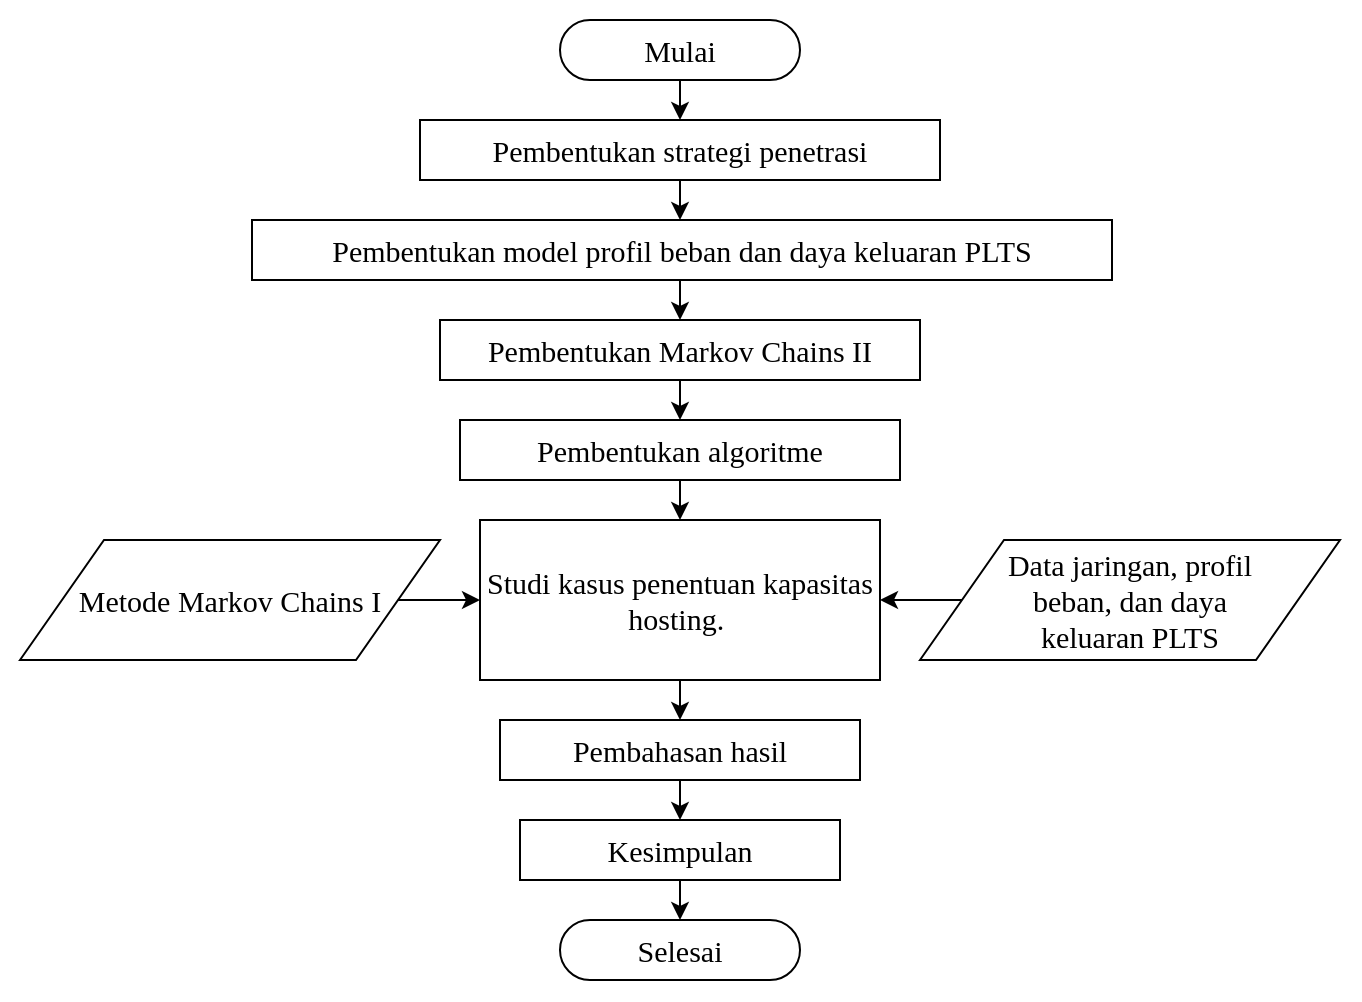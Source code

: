 <mxfile version="12.3.2" type="device" pages="1"><diagram id="hNzhVbAOeBLM1OENkcT1" name="Page-1"><mxGraphModel dx="932" dy="634" grid="1" gridSize="10" guides="1" tooltips="1" connect="1" arrows="1" fold="1" page="1" pageScale="1" pageWidth="850" pageHeight="1100" math="0" shadow="0"><root><mxCell id="0"/><mxCell id="1" parent="0"/><mxCell id="r_9w12KHon4aXE3y35wp-2" value="" style="rounded=0;whiteSpace=wrap;html=1;strokeColor=none;" vertex="1" parent="1"><mxGeometry x="120" y="30" width="680" height="500" as="geometry"/></mxCell><mxCell id="aJSc7t6-faBDn9j7uT8F-1" value="&lt;font face=&quot;Times New Roman&quot; style=&quot;font-size: 15px&quot;&gt;Mulai&lt;/font&gt;" style="rounded=1;whiteSpace=wrap;html=1;arcSize=50;" parent="1" vertex="1"><mxGeometry x="400" y="40" width="120" height="30" as="geometry"/></mxCell><mxCell id="aJSc7t6-faBDn9j7uT8F-2" value="&lt;font face=&quot;Times New Roman&quot; style=&quot;font-size: 15px&quot;&gt;Pembentukan strategi penetrasi&lt;/font&gt;" style="rounded=0;whiteSpace=wrap;html=1;" parent="1" vertex="1"><mxGeometry x="330" y="90" width="260" height="30" as="geometry"/></mxCell><mxCell id="aJSc7t6-faBDn9j7uT8F-3" value="&lt;font style=&quot;font-size: 15px&quot; face=&quot;Times New Roman&quot;&gt;Pembentukan Markov Chains&lt;i&gt;&amp;nbsp;&lt;/i&gt;II&lt;/font&gt;" style="rounded=0;whiteSpace=wrap;html=1;" parent="1" vertex="1"><mxGeometry x="340" y="190" width="240" height="30" as="geometry"/></mxCell><mxCell id="aJSc7t6-faBDn9j7uT8F-4" value="&lt;font face=&quot;Times New Roman&quot; style=&quot;font-size: 15px&quot;&gt;Pembentukan algoritme&lt;/font&gt;" style="rounded=0;whiteSpace=wrap;html=1;" parent="1" vertex="1"><mxGeometry x="350" y="240" width="220" height="30" as="geometry"/></mxCell><mxCell id="aJSc7t6-faBDn9j7uT8F-5" value="&lt;font style=&quot;font-size: 15px&quot; face=&quot;Times New Roman&quot;&gt;Data jaringan, profil&lt;br&gt;beban, dan daya&lt;br&gt;keluaran PLTS&lt;/font&gt;" style="shape=parallelogram;perimeter=parallelogramPerimeter;whiteSpace=wrap;html=1;" parent="1" vertex="1"><mxGeometry x="580" y="300" width="210" height="60" as="geometry"/></mxCell><mxCell id="aJSc7t6-faBDn9j7uT8F-6" value="&lt;font face=&quot;Times New Roman&quot; style=&quot;font-size: 15px&quot;&gt;Studi kasus penentuan kapasitas hosting.&amp;nbsp;&lt;/font&gt;" style="rounded=0;whiteSpace=wrap;html=1;" parent="1" vertex="1"><mxGeometry x="360" y="290" width="200" height="80" as="geometry"/></mxCell><mxCell id="aJSc7t6-faBDn9j7uT8F-7" value="&lt;font face=&quot;Times New Roman&quot; style=&quot;font-size: 15px&quot;&gt;Metode Markov Chains I&lt;/font&gt;" style="shape=parallelogram;perimeter=parallelogramPerimeter;whiteSpace=wrap;html=1;" parent="1" vertex="1"><mxGeometry x="130" y="300" width="210" height="60" as="geometry"/></mxCell><mxCell id="aJSc7t6-faBDn9j7uT8F-8" value="&lt;font face=&quot;Times New Roman&quot; style=&quot;font-size: 15px&quot;&gt;Pembahasan hasil&lt;/font&gt;" style="rounded=0;whiteSpace=wrap;html=1;" parent="1" vertex="1"><mxGeometry x="370" y="390" width="180" height="30" as="geometry"/></mxCell><mxCell id="aJSc7t6-faBDn9j7uT8F-9" value="&lt;font style=&quot;font-size: 15px&quot; face=&quot;Times New Roman&quot;&gt;Kesimpulan&lt;/font&gt;" style="rounded=0;whiteSpace=wrap;html=1;" parent="1" vertex="1"><mxGeometry x="380" y="440" width="160" height="30" as="geometry"/></mxCell><mxCell id="aJSc7t6-faBDn9j7uT8F-10" value="&lt;font face=&quot;Times New Roman&quot; style=&quot;font-size: 15px&quot;&gt;Selesai&lt;/font&gt;" style="rounded=1;whiteSpace=wrap;html=1;arcSize=50;" parent="1" vertex="1"><mxGeometry x="400" y="490" width="120" height="30" as="geometry"/></mxCell><mxCell id="aJSc7t6-faBDn9j7uT8F-11" value="" style="endArrow=classic;html=1;" parent="1" target="aJSc7t6-faBDn9j7uT8F-2" edge="1"><mxGeometry width="50" height="50" relative="1" as="geometry"><mxPoint x="460" y="70" as="sourcePoint"/><mxPoint x="510" y="20" as="targetPoint"/></mxGeometry></mxCell><mxCell id="aJSc7t6-faBDn9j7uT8F-12" value="" style="endArrow=classic;html=1;" parent="1" edge="1"><mxGeometry width="50" height="50" relative="1" as="geometry"><mxPoint x="460" y="170" as="sourcePoint"/><mxPoint x="460" y="190" as="targetPoint"/></mxGeometry></mxCell><mxCell id="aJSc7t6-faBDn9j7uT8F-13" value="" style="endArrow=classic;html=1;" parent="1" edge="1"><mxGeometry width="50" height="50" relative="1" as="geometry"><mxPoint x="460" y="220" as="sourcePoint"/><mxPoint x="460" y="240" as="targetPoint"/></mxGeometry></mxCell><mxCell id="aJSc7t6-faBDn9j7uT8F-14" value="" style="endArrow=classic;html=1;" parent="1" edge="1"><mxGeometry width="50" height="50" relative="1" as="geometry"><mxPoint x="460" y="270" as="sourcePoint"/><mxPoint x="460" y="290" as="targetPoint"/></mxGeometry></mxCell><mxCell id="aJSc7t6-faBDn9j7uT8F-15" value="" style="endArrow=classic;html=1;" parent="1" edge="1"><mxGeometry width="50" height="50" relative="1" as="geometry"><mxPoint x="460" y="370" as="sourcePoint"/><mxPoint x="460" y="390" as="targetPoint"/></mxGeometry></mxCell><mxCell id="aJSc7t6-faBDn9j7uT8F-16" value="" style="endArrow=classic;html=1;" parent="1" edge="1"><mxGeometry width="50" height="50" relative="1" as="geometry"><mxPoint x="460" y="420" as="sourcePoint"/><mxPoint x="460" y="440" as="targetPoint"/></mxGeometry></mxCell><mxCell id="aJSc7t6-faBDn9j7uT8F-17" value="" style="endArrow=classic;html=1;" parent="1" edge="1"><mxGeometry width="50" height="50" relative="1" as="geometry"><mxPoint x="460" y="470" as="sourcePoint"/><mxPoint x="460" y="490" as="targetPoint"/></mxGeometry></mxCell><mxCell id="aJSc7t6-faBDn9j7uT8F-18" value="" style="endArrow=classic;html=1;exitX=0;exitY=0.5;exitDx=0;exitDy=0;entryX=1;entryY=0.5;entryDx=0;entryDy=0;" parent="1" source="aJSc7t6-faBDn9j7uT8F-5" target="aJSc7t6-faBDn9j7uT8F-6" edge="1"><mxGeometry width="50" height="50" relative="1" as="geometry"><mxPoint x="470" y="380" as="sourcePoint"/><mxPoint x="470" y="400" as="targetPoint"/></mxGeometry></mxCell><mxCell id="aJSc7t6-faBDn9j7uT8F-19" value="" style="endArrow=classic;html=1;exitX=1;exitY=0.5;exitDx=0;exitDy=0;entryX=0;entryY=0.5;entryDx=0;entryDy=0;" parent="1" source="aJSc7t6-faBDn9j7uT8F-7" target="aJSc7t6-faBDn9j7uT8F-6" edge="1"><mxGeometry width="50" height="50" relative="1" as="geometry"><mxPoint x="480" y="390" as="sourcePoint"/><mxPoint x="480" y="410" as="targetPoint"/></mxGeometry></mxCell><mxCell id="r_9w12KHon4aXE3y35wp-3" value="&lt;font face=&quot;Times New Roman&quot;&gt;&lt;span style=&quot;font-size: 15px&quot;&gt;Pembentukan model profil beban dan daya keluaran PLTS&lt;/span&gt;&lt;/font&gt;" style="rounded=0;whiteSpace=wrap;html=1;" vertex="1" parent="1"><mxGeometry x="246" y="140" width="430" height="30" as="geometry"/></mxCell><mxCell id="r_9w12KHon4aXE3y35wp-4" value="" style="endArrow=classic;html=1;" edge="1" parent="1"><mxGeometry width="50" height="50" relative="1" as="geometry"><mxPoint x="460" y="120" as="sourcePoint"/><mxPoint x="460" y="140" as="targetPoint"/></mxGeometry></mxCell></root></mxGraphModel></diagram></mxfile>
